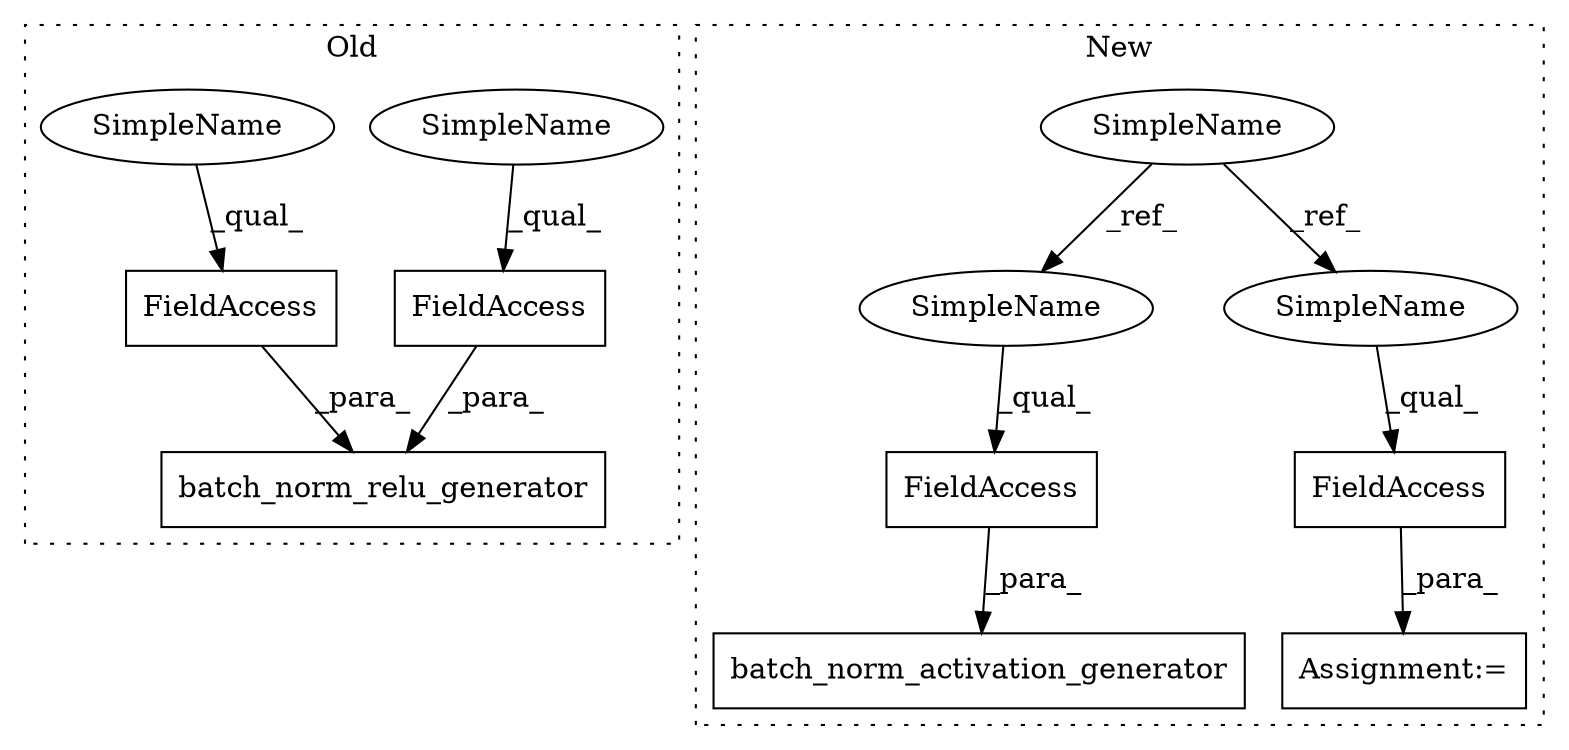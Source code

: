 digraph G {
subgraph cluster0 {
1 [label="batch_norm_relu_generator" a="32" s="5582,5643" l="26,1" shape="box"];
3 [label="FieldAccess" a="22" s="5626" l="17" shape="box"];
4 [label="FieldAccess" a="22" s="5608" l="17" shape="box"];
11 [label="SimpleName" a="42" s="5608" l="6" shape="ellipse"];
12 [label="SimpleName" a="42" s="5626" l="6" shape="ellipse"];
label = "Old";
style="dotted";
}
subgraph cluster1 {
2 [label="batch_norm_activation_generator" a="32" s="5905,5965" l="32,1" shape="box"];
5 [label="FieldAccess" a="22" s="5937" l="28" shape="box"];
6 [label="SimpleName" a="42" s="5675" l="6" shape="ellipse"];
7 [label="FieldAccess" a="22" s="5699" l="17" shape="box"];
8 [label="Assignment:=" a="7" s="5698" l="1" shape="box"];
9 [label="SimpleName" a="42" s="5937" l="6" shape="ellipse"];
10 [label="SimpleName" a="42" s="5699" l="6" shape="ellipse"];
label = "New";
style="dotted";
}
3 -> 1 [label="_para_"];
4 -> 1 [label="_para_"];
5 -> 2 [label="_para_"];
6 -> 10 [label="_ref_"];
6 -> 9 [label="_ref_"];
7 -> 8 [label="_para_"];
9 -> 5 [label="_qual_"];
10 -> 7 [label="_qual_"];
11 -> 4 [label="_qual_"];
12 -> 3 [label="_qual_"];
}